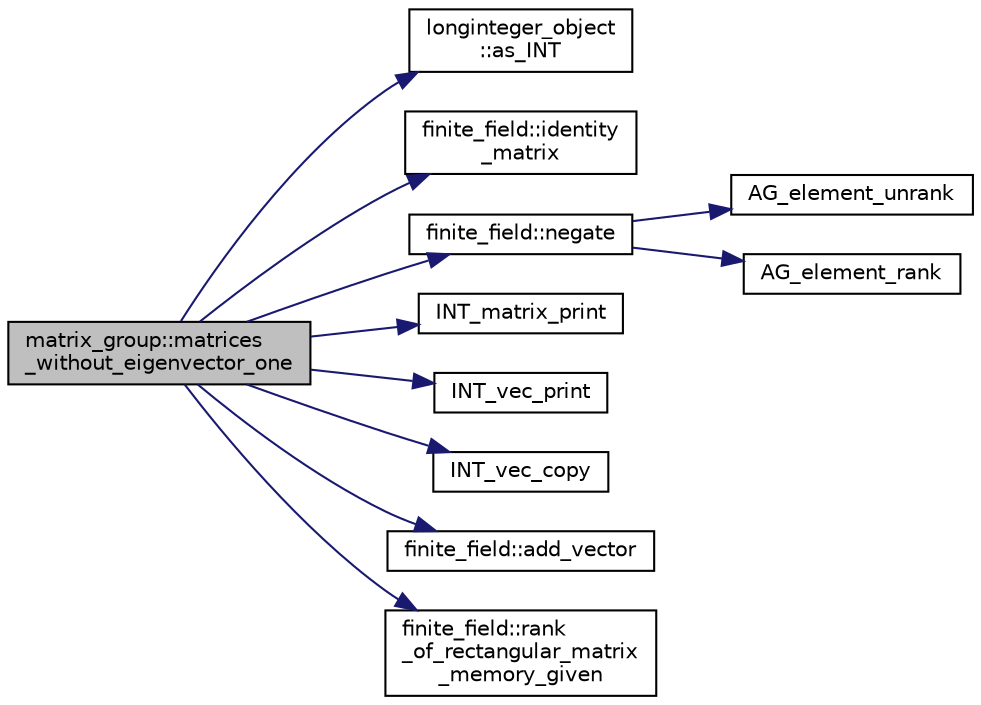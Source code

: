 digraph "matrix_group::matrices_without_eigenvector_one"
{
  edge [fontname="Helvetica",fontsize="10",labelfontname="Helvetica",labelfontsize="10"];
  node [fontname="Helvetica",fontsize="10",shape=record];
  rankdir="LR";
  Node2699 [label="matrix_group::matrices\l_without_eigenvector_one",height=0.2,width=0.4,color="black", fillcolor="grey75", style="filled", fontcolor="black"];
  Node2699 -> Node2700 [color="midnightblue",fontsize="10",style="solid",fontname="Helvetica"];
  Node2700 [label="longinteger_object\l::as_INT",height=0.2,width=0.4,color="black", fillcolor="white", style="filled",URL="$dd/d7e/classlonginteger__object.html#afb992d4679a6741acc63c8bcba27971e"];
  Node2699 -> Node2701 [color="midnightblue",fontsize="10",style="solid",fontname="Helvetica"];
  Node2701 [label="finite_field::identity\l_matrix",height=0.2,width=0.4,color="black", fillcolor="white", style="filled",URL="$df/d5a/classfinite__field.html#a4688997f80b8721560bccec986c23413"];
  Node2699 -> Node2702 [color="midnightblue",fontsize="10",style="solid",fontname="Helvetica"];
  Node2702 [label="finite_field::negate",height=0.2,width=0.4,color="black", fillcolor="white", style="filled",URL="$df/d5a/classfinite__field.html#aa9d798298f25d4a9262b5bc5f1733e31"];
  Node2702 -> Node2703 [color="midnightblue",fontsize="10",style="solid",fontname="Helvetica"];
  Node2703 [label="AG_element_unrank",height=0.2,width=0.4,color="black", fillcolor="white", style="filled",URL="$d4/d67/geometry_8h.html#a4a33b86c87b2879b97cfa1327abe2885"];
  Node2702 -> Node2704 [color="midnightblue",fontsize="10",style="solid",fontname="Helvetica"];
  Node2704 [label="AG_element_rank",height=0.2,width=0.4,color="black", fillcolor="white", style="filled",URL="$d4/d67/geometry_8h.html#ab2ac908d07dd8038fd996e26bdc75c17"];
  Node2699 -> Node2705 [color="midnightblue",fontsize="10",style="solid",fontname="Helvetica"];
  Node2705 [label="INT_matrix_print",height=0.2,width=0.4,color="black", fillcolor="white", style="filled",URL="$d5/db4/io__and__os_8h.html#afd4180a24bef3a2b584668a4eaf607ff"];
  Node2699 -> Node2706 [color="midnightblue",fontsize="10",style="solid",fontname="Helvetica"];
  Node2706 [label="INT_vec_print",height=0.2,width=0.4,color="black", fillcolor="white", style="filled",URL="$df/dbf/sajeeb_8_c.html#a79a5901af0b47dd0d694109543c027fe"];
  Node2699 -> Node2707 [color="midnightblue",fontsize="10",style="solid",fontname="Helvetica"];
  Node2707 [label="INT_vec_copy",height=0.2,width=0.4,color="black", fillcolor="white", style="filled",URL="$df/dbf/sajeeb_8_c.html#ac2d875e27e009af6ec04d17254d11075"];
  Node2699 -> Node2708 [color="midnightblue",fontsize="10",style="solid",fontname="Helvetica"];
  Node2708 [label="finite_field::add_vector",height=0.2,width=0.4,color="black", fillcolor="white", style="filled",URL="$df/d5a/classfinite__field.html#a23252c462d48cc21895de6fcc0cbb59f"];
  Node2699 -> Node2709 [color="midnightblue",fontsize="10",style="solid",fontname="Helvetica"];
  Node2709 [label="finite_field::rank\l_of_rectangular_matrix\l_memory_given",height=0.2,width=0.4,color="black", fillcolor="white", style="filled",URL="$df/d5a/classfinite__field.html#a264a664b2b42be02d0bf919e058eb358"];
}
